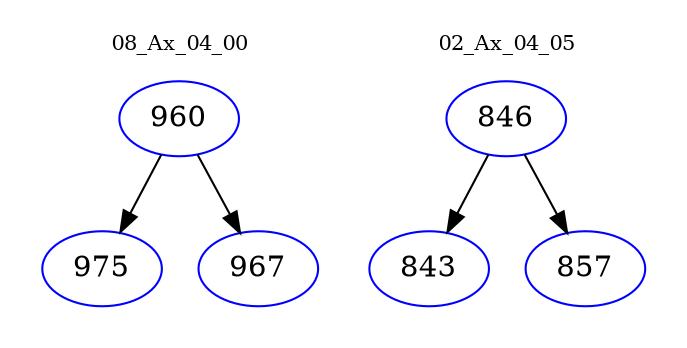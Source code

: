 digraph{
subgraph cluster_0 {
color = white
label = "08_Ax_04_00";
fontsize=10;
T0_960 [label="960", color="blue"]
T0_960 -> T0_975 [color="black"]
T0_975 [label="975", color="blue"]
T0_960 -> T0_967 [color="black"]
T0_967 [label="967", color="blue"]
}
subgraph cluster_1 {
color = white
label = "02_Ax_04_05";
fontsize=10;
T1_846 [label="846", color="blue"]
T1_846 -> T1_843 [color="black"]
T1_843 [label="843", color="blue"]
T1_846 -> T1_857 [color="black"]
T1_857 [label="857", color="blue"]
}
}
